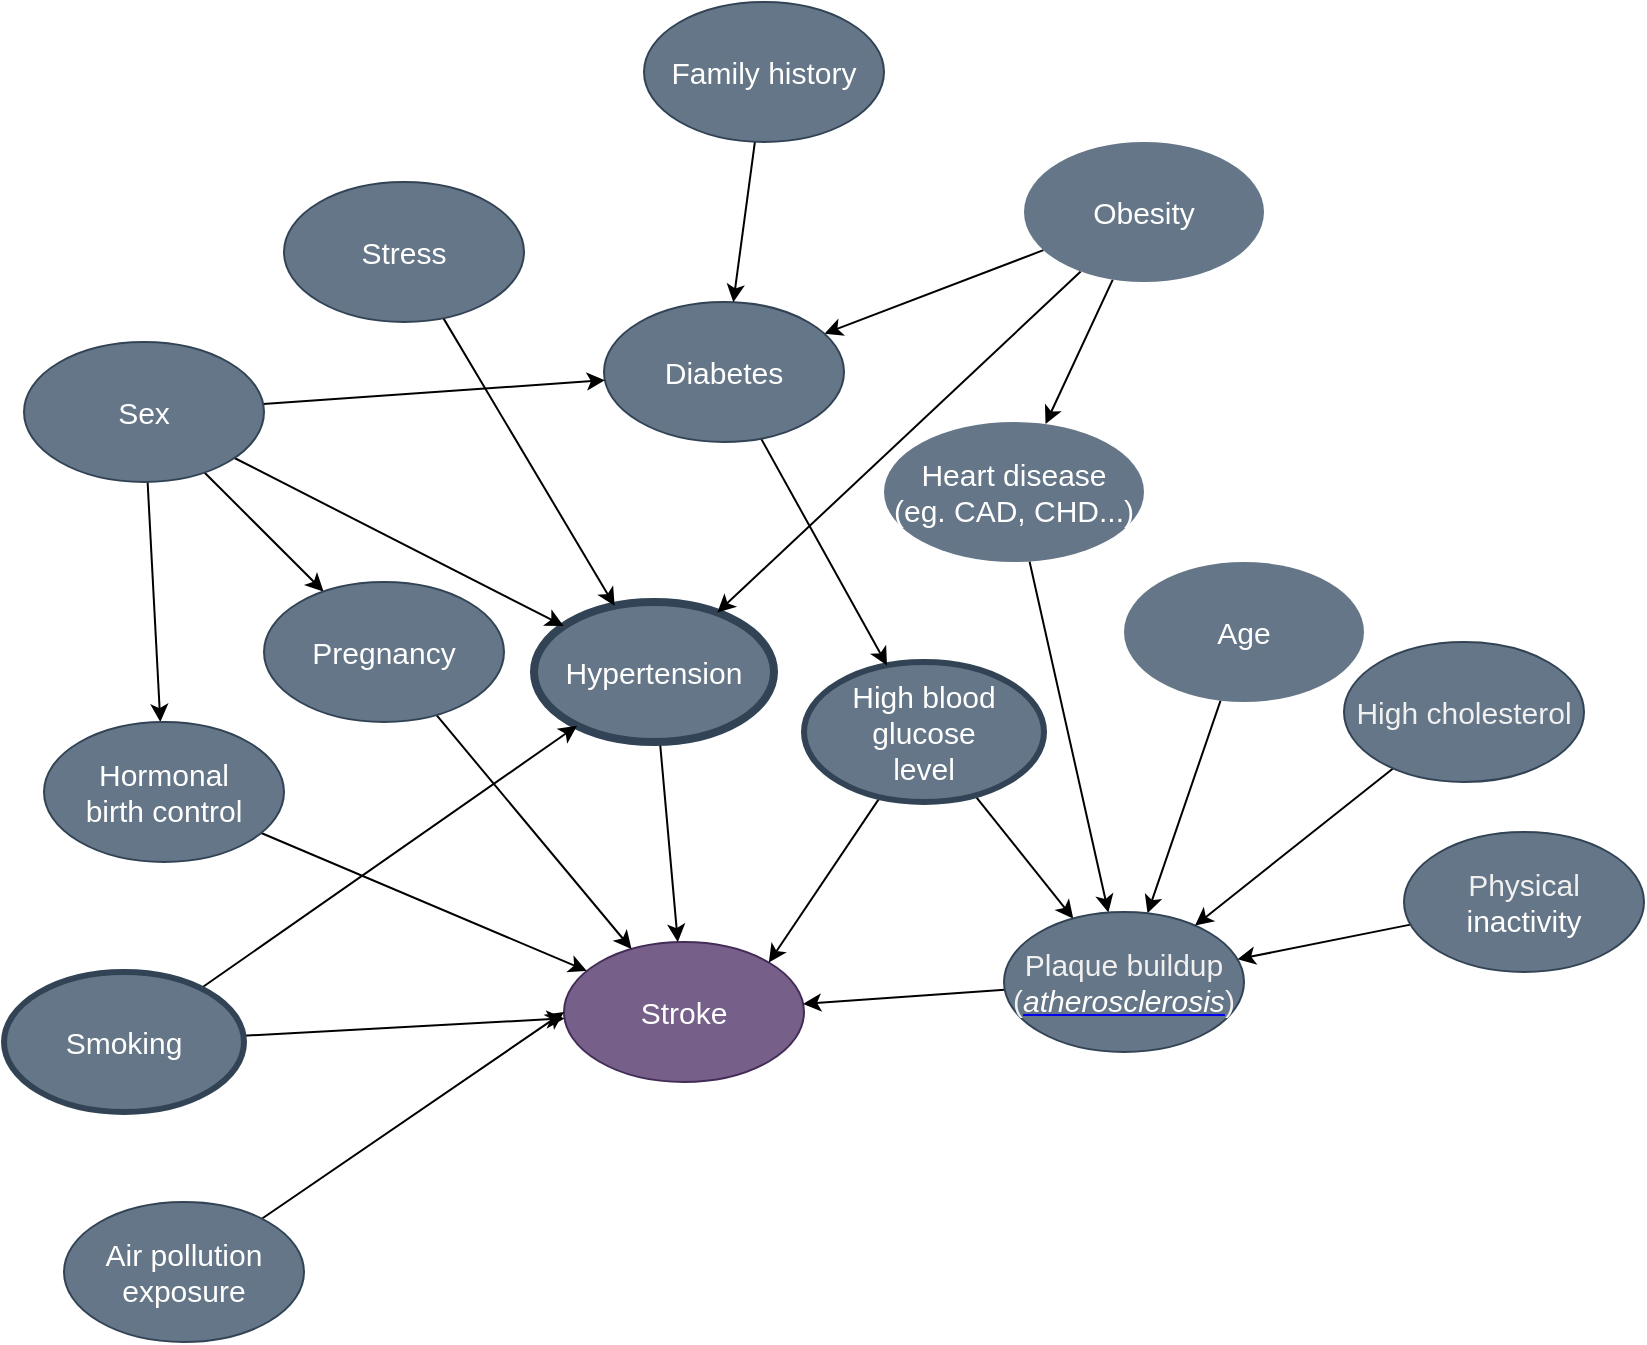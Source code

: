<mxfile>
    <diagram id="zILrABfxXsvs_dOevO_L" name="Page-1">
        <mxGraphModel dx="881" dy="664" grid="1" gridSize="10" guides="1" tooltips="1" connect="1" arrows="1" fold="1" page="1" pageScale="1" pageWidth="850" pageHeight="1100" math="0" shadow="0">
            <root>
                <mxCell id="0"/>
                <mxCell id="1" parent="0"/>
                <mxCell id="4" value="&lt;font style=&quot;font-size: 15px&quot;&gt;Stroke&lt;/font&gt;" style="ellipse;whiteSpace=wrap;html=1;fillColor=#76608a;strokeColor=#432D57;fontColor=#ffffff;" parent="1" vertex="1">
                    <mxGeometry x="780" y="510" width="120" height="70" as="geometry"/>
                </mxCell>
                <mxCell id="79" style="edgeStyle=none;html=1;fontSize=15;fontColor=#FFFFFF;" parent="1" source="11" target="77" edge="1">
                    <mxGeometry relative="1" as="geometry"/>
                </mxCell>
                <mxCell id="11" value="&lt;font style=&quot;font-size: 15px&quot;&gt;Heart disease&lt;br&gt;(eg. CAD, CHD...)&lt;br&gt;&lt;/font&gt;" style="ellipse;whiteSpace=wrap;html=1;fillColor=#647687;fontColor=#ffffff;strokeColor=none;strokeWidth=3;" parent="1" vertex="1">
                    <mxGeometry x="940" y="250" width="130" height="70" as="geometry"/>
                </mxCell>
                <mxCell id="92" style="edgeStyle=none;html=1;fontSize=15;fontColor=#FFFFFF;" parent="1" source="21" target="4" edge="1">
                    <mxGeometry relative="1" as="geometry">
                        <mxPoint x="679.092" y="450.001" as="targetPoint"/>
                    </mxGeometry>
                </mxCell>
                <mxCell id="95" value="&lt;span style=&quot;color: rgba(0 , 0 , 0 , 0) ; font-family: monospace ; font-size: 0px&quot;&gt;%3CmxGraphModel%3E%3Croot%3E%3CmxCell%20id%3D%220%22%2F%3E%3CmxCell%20id%3D%221%22%20parent%3D%220%22%2F%3E%3CmxCell%20id%3D%222%22%20value%3D%22%26lt%3Bspan%20style%3D%26quot%3Bcolor%3A%20rgba(0%20%2C%200%20%2C%200%20%2C%200)%20%3B%20font-family%3A%20monospace%20%3B%20font-size%3A%200px%26quot%3B%26gt%3Bd%26lt%3B%2Fspan%26gt%3B%22%20style%3D%22text%3Bhtml%3D1%3Balign%3Dcenter%3BverticalAlign%3Dmiddle%3Bresizable%3D0%3Bpoints%3D%5B%5D%3Bautosize%3D1%3BstrokeColor%3Dnone%3BfillColor%3Dnone%3BfontSize%3D15%3BfontColor%3D%23FFFFFF%3B%22%20vertex%3D%221%22%20parent%3D%221%22%3E%3CmxGeometry%20x%3D%22550%22%20y%3D%22455%22%20width%3D%2220%22%20height%3D%2230%22%20as%3D%22geometry%22%2F%3E%3C%2FmxCell%3E%3C%2Froot%3E%3C%2FmxGraphModel%3E&lt;/span&gt;" style="edgeLabel;html=1;align=center;verticalAlign=middle;resizable=0;points=[];fontSize=15;fontColor=#FFFFFF;" parent="92" vertex="1" connectable="0">
                    <mxGeometry x="0.212" y="-1" relative="1" as="geometry">
                        <mxPoint x="1" as="offset"/>
                    </mxGeometry>
                </mxCell>
                <mxCell id="21" value="&lt;font style=&quot;font-size: 15px&quot;&gt;Hypertension&lt;/font&gt;" style="ellipse;whiteSpace=wrap;html=1;fillColor=#647687;strokeColor=#314354;fontColor=#ffffff;strokeWidth=4;" parent="1" vertex="1">
                    <mxGeometry x="765" y="340" width="120" height="70" as="geometry"/>
                </mxCell>
                <mxCell id="89" style="edgeStyle=none;html=1;fontSize=15;fontColor=#FFFFFF;" parent="1" source="23" target="77" edge="1">
                    <mxGeometry relative="1" as="geometry"/>
                </mxCell>
                <mxCell id="90" style="edgeStyle=none;html=1;fontSize=15;fontColor=#FFFFFF;entryX=1;entryY=0;entryDx=0;entryDy=0;" parent="1" source="23" target="4" edge="1">
                    <mxGeometry relative="1" as="geometry">
                        <mxPoint x="738.11" y="449.079" as="targetPoint"/>
                    </mxGeometry>
                </mxCell>
                <mxCell id="23" value="&lt;span style=&quot;font-size: 15px&quot;&gt;High blood glucose&lt;br&gt;level&lt;br&gt;&lt;/span&gt;" style="ellipse;whiteSpace=wrap;html=1;fillColor=#647687;fontColor=#ffffff;strokeColor=#314354;strokeWidth=3;" parent="1" vertex="1">
                    <mxGeometry x="900" y="370" width="120" height="70" as="geometry"/>
                </mxCell>
                <mxCell id="29" style="edgeStyle=none;html=1;fontSize=15;" parent="1" source="26" target="27" edge="1">
                    <mxGeometry relative="1" as="geometry"/>
                </mxCell>
                <mxCell id="30" style="edgeStyle=none;html=1;fontSize=15;" parent="1" source="26" target="21" edge="1">
                    <mxGeometry relative="1" as="geometry"/>
                </mxCell>
                <mxCell id="32" style="edgeStyle=none;html=1;fontSize=15;fontColor=#FFFFFF;" parent="1" source="26" target="11" edge="1">
                    <mxGeometry relative="1" as="geometry"/>
                </mxCell>
                <mxCell id="26" value="&lt;span style=&quot;font-size: 15px&quot;&gt;Obesity&lt;br&gt;&lt;/span&gt;" style="ellipse;whiteSpace=wrap;html=1;fillColor=#647687;fontColor=#ffffff;strokeColor=none;strokeWidth=3;" parent="1" vertex="1">
                    <mxGeometry x="1010" y="110" width="120" height="70" as="geometry"/>
                </mxCell>
                <mxCell id="28" style="edgeStyle=none;html=1;fontSize=15;" parent="1" source="27" target="23" edge="1">
                    <mxGeometry relative="1" as="geometry"/>
                </mxCell>
                <mxCell id="27" value="&lt;span style=&quot;font-size: 15px&quot;&gt;Diabetes&lt;br&gt;&lt;/span&gt;" style="ellipse;whiteSpace=wrap;html=1;fillColor=#647687;fontColor=#ffffff;strokeColor=#314354;" parent="1" vertex="1">
                    <mxGeometry x="800" y="190" width="120" height="70" as="geometry"/>
                </mxCell>
                <mxCell id="37" style="edgeStyle=none;html=1;fontSize=15;fontColor=#FFFFFF;" parent="1" source="36" target="21" edge="1">
                    <mxGeometry relative="1" as="geometry"/>
                </mxCell>
                <mxCell id="93" style="edgeStyle=none;html=1;fontSize=15;fontColor=#FFFFFF;" parent="1" source="36" target="4" edge="1">
                    <mxGeometry relative="1" as="geometry">
                        <mxPoint x="730" y="470" as="targetPoint"/>
                    </mxGeometry>
                </mxCell>
                <mxCell id="36" value="&lt;span style=&quot;font-size: 15px&quot;&gt;Smoking&lt;br&gt;&lt;/span&gt;" style="ellipse;whiteSpace=wrap;html=1;fillColor=#647687;fontColor=#ffffff;strokeColor=#314354;strokeWidth=3;" parent="1" vertex="1">
                    <mxGeometry x="500" y="525" width="120" height="70" as="geometry"/>
                </mxCell>
                <mxCell id="44" value="&lt;span style=&quot;color: rgba(0 , 0 , 0 , 0) ; font-family: monospace ; font-size: 0px&quot;&gt;d&lt;/span&gt;" style="text;html=1;align=center;verticalAlign=middle;resizable=0;points=[];autosize=1;strokeColor=none;fillColor=none;fontSize=15;fontColor=#FFFFFF;" parent="1" vertex="1">
                    <mxGeometry x="740" y="485" width="20" height="30" as="geometry"/>
                </mxCell>
                <mxCell id="78" style="edgeStyle=none;html=1;fontSize=15;fontColor=#FFFFFF;" parent="1" source="54" target="77" edge="1">
                    <mxGeometry relative="1" as="geometry"/>
                </mxCell>
                <mxCell id="54" value="&lt;span style=&quot;font-size: 15px&quot;&gt;Age&lt;br&gt;&lt;/span&gt;" style="ellipse;whiteSpace=wrap;html=1;fillColor=#647687;fontColor=#ffffff;strokeColor=none;strokeWidth=3;" parent="1" vertex="1">
                    <mxGeometry x="1060" y="320" width="120" height="70" as="geometry"/>
                </mxCell>
                <mxCell id="61" style="edgeStyle=none;html=1;fontSize=15;fontColor=#FFFFFF;entryX=0;entryY=0.5;entryDx=0;entryDy=0;" parent="1" source="60" target="4" edge="1">
                    <mxGeometry relative="1" as="geometry">
                        <mxPoint x="470.05" y="553.573" as="targetPoint"/>
                    </mxGeometry>
                </mxCell>
                <mxCell id="60" value="&lt;font style=&quot;font-size: 15px&quot;&gt;Air pollution&lt;br&gt;exposure&lt;br&gt;&lt;/font&gt;" style="ellipse;whiteSpace=wrap;html=1;fillColor=#647687;fontColor=#ffffff;strokeColor=#314354;" parent="1" vertex="1">
                    <mxGeometry x="530" y="640" width="120" height="70" as="geometry"/>
                </mxCell>
                <mxCell id="101" style="edgeStyle=none;html=1;" parent="1" source="77" target="4" edge="1">
                    <mxGeometry relative="1" as="geometry"/>
                </mxCell>
                <mxCell id="77" value="&lt;font style=&quot;font-size: 15px&quot;&gt;&lt;span style=&quot;color: rgb(240 , 240 , 240)&quot;&gt;Plaque buildup&lt;/span&gt;&lt;br style=&quot;color: rgb(240 , 240 , 240)&quot;&gt;&lt;span style=&quot;color: rgb(240 , 240 , 240)&quot;&gt;(&lt;/span&gt;&lt;a href=&quot;https://www.webmd.com/heart-disease/what-is-atherosclerosis&quot;&gt;&lt;font color=&quot;#ffffff&quot;&gt;&lt;i&gt;atherosclerosis&lt;/i&gt;&lt;/font&gt;&lt;/a&gt;&lt;span style=&quot;color: rgb(240 , 240 , 240)&quot;&gt;)&lt;/span&gt;&lt;br&gt;&lt;/font&gt;" style="ellipse;whiteSpace=wrap;html=1;fillColor=#647687;fontColor=#ffffff;strokeColor=#314354;" parent="1" vertex="1">
                    <mxGeometry x="1000" y="495" width="120" height="70" as="geometry"/>
                </mxCell>
                <mxCell id="82" style="edgeStyle=none;html=1;fontSize=15;fontColor=#FFFFFF;" parent="1" source="81" target="27" edge="1">
                    <mxGeometry relative="1" as="geometry"/>
                </mxCell>
                <mxCell id="81" value="&lt;span style=&quot;font-size: 15px&quot;&gt;Family history&lt;br&gt;&lt;/span&gt;" style="ellipse;whiteSpace=wrap;html=1;fillColor=#647687;fontColor=#ffffff;strokeColor=#314354;" parent="1" vertex="1">
                    <mxGeometry x="820" y="40" width="120" height="70" as="geometry"/>
                </mxCell>
                <mxCell id="96" value="&lt;span style=&quot;color: rgba(0 , 0 , 0 , 0) ; font-family: monospace ; font-size: 0px&quot;&gt;d&lt;/span&gt;" style="text;html=1;align=center;verticalAlign=middle;resizable=0;points=[];autosize=1;strokeColor=none;fillColor=none;fontSize=15;fontColor=#FFFFFF;" parent="1" vertex="1">
                    <mxGeometry x="750" y="495" width="20" height="30" as="geometry"/>
                </mxCell>
                <mxCell id="109" style="edgeStyle=none;html=1;fontSize=15;" parent="1" source="105" target="21" edge="1">
                    <mxGeometry relative="1" as="geometry"/>
                </mxCell>
                <mxCell id="105" value="&lt;font style=&quot;font-size: 15px&quot;&gt;Stress&lt;br&gt;&lt;/font&gt;" style="ellipse;whiteSpace=wrap;html=1;fillColor=#647687;fontColor=#ffffff;strokeColor=#314354;" parent="1" vertex="1">
                    <mxGeometry x="640" y="130" width="120" height="70" as="geometry"/>
                </mxCell>
                <mxCell id="111" style="edgeStyle=none;html=1;fontSize=15;" parent="1" source="110" target="77" edge="1">
                    <mxGeometry relative="1" as="geometry"/>
                </mxCell>
                <mxCell id="110" value="&lt;font style=&quot;font-size: 15px&quot;&gt;&lt;font color=&quot;#f0f0f0&quot;&gt;High cholesterol&lt;/font&gt;&lt;br&gt;&lt;/font&gt;" style="ellipse;whiteSpace=wrap;html=1;fillColor=#647687;fontColor=#ffffff;strokeColor=#314354;" parent="1" vertex="1">
                    <mxGeometry x="1170" y="360" width="120" height="70" as="geometry"/>
                </mxCell>
                <mxCell id="113" style="edgeStyle=none;html=1;fontSize=15;" parent="1" source="112" target="77" edge="1">
                    <mxGeometry relative="1" as="geometry"/>
                </mxCell>
                <mxCell id="112" value="&lt;font style=&quot;font-size: 15px&quot;&gt;&lt;font color=&quot;#f0f0f0&quot;&gt;Physical&lt;br&gt;&lt;/font&gt;inactivity&lt;br&gt;&lt;/font&gt;" style="ellipse;whiteSpace=wrap;html=1;fillColor=#647687;fontColor=#ffffff;strokeColor=#314354;" parent="1" vertex="1">
                    <mxGeometry x="1200" y="455" width="120" height="70" as="geometry"/>
                </mxCell>
                <mxCell id="118" style="edgeStyle=none;html=1;fontSize=15;" parent="1" source="116" target="27" edge="1">
                    <mxGeometry relative="1" as="geometry"/>
                </mxCell>
                <mxCell id="119" style="edgeStyle=none;html=1;fontSize=15;" parent="1" source="116" target="21" edge="1">
                    <mxGeometry relative="1" as="geometry"/>
                </mxCell>
                <mxCell id="122" style="edgeStyle=none;html=1;fontSize=15;" parent="1" source="116" target="120" edge="1">
                    <mxGeometry relative="1" as="geometry"/>
                </mxCell>
                <mxCell id="124" style="edgeStyle=none;html=1;fontSize=15;" parent="1" source="116" target="123" edge="1">
                    <mxGeometry relative="1" as="geometry"/>
                </mxCell>
                <mxCell id="116" value="&lt;font style=&quot;font-size: 15px&quot;&gt;Sex&lt;br&gt;&lt;/font&gt;" style="ellipse;whiteSpace=wrap;html=1;fillColor=#647687;fontColor=#ffffff;strokeColor=#314354;" parent="1" vertex="1">
                    <mxGeometry x="510" y="210" width="120" height="70" as="geometry"/>
                </mxCell>
                <mxCell id="121" style="edgeStyle=none;html=1;fontSize=15;" parent="1" source="120" target="4" edge="1">
                    <mxGeometry relative="1" as="geometry"/>
                </mxCell>
                <mxCell id="120" value="&lt;font style=&quot;font-size: 15px&quot;&gt;Pregnancy&lt;br&gt;&lt;/font&gt;" style="ellipse;whiteSpace=wrap;html=1;fillColor=#647687;fontColor=#ffffff;strokeColor=#314354;" parent="1" vertex="1">
                    <mxGeometry x="630" y="330" width="120" height="70" as="geometry"/>
                </mxCell>
                <mxCell id="125" style="edgeStyle=none;html=1;fontSize=15;" parent="1" source="123" target="4" edge="1">
                    <mxGeometry relative="1" as="geometry"/>
                </mxCell>
                <mxCell id="123" value="&lt;font style=&quot;font-size: 15px&quot;&gt;Hormonal&lt;br&gt;birth control&lt;br&gt;&lt;/font&gt;" style="ellipse;whiteSpace=wrap;html=1;fillColor=#647687;fontColor=#ffffff;strokeColor=#314354;" parent="1" vertex="1">
                    <mxGeometry x="520" y="400" width="120" height="70" as="geometry"/>
                </mxCell>
            </root>
        </mxGraphModel>
    </diagram>
</mxfile>